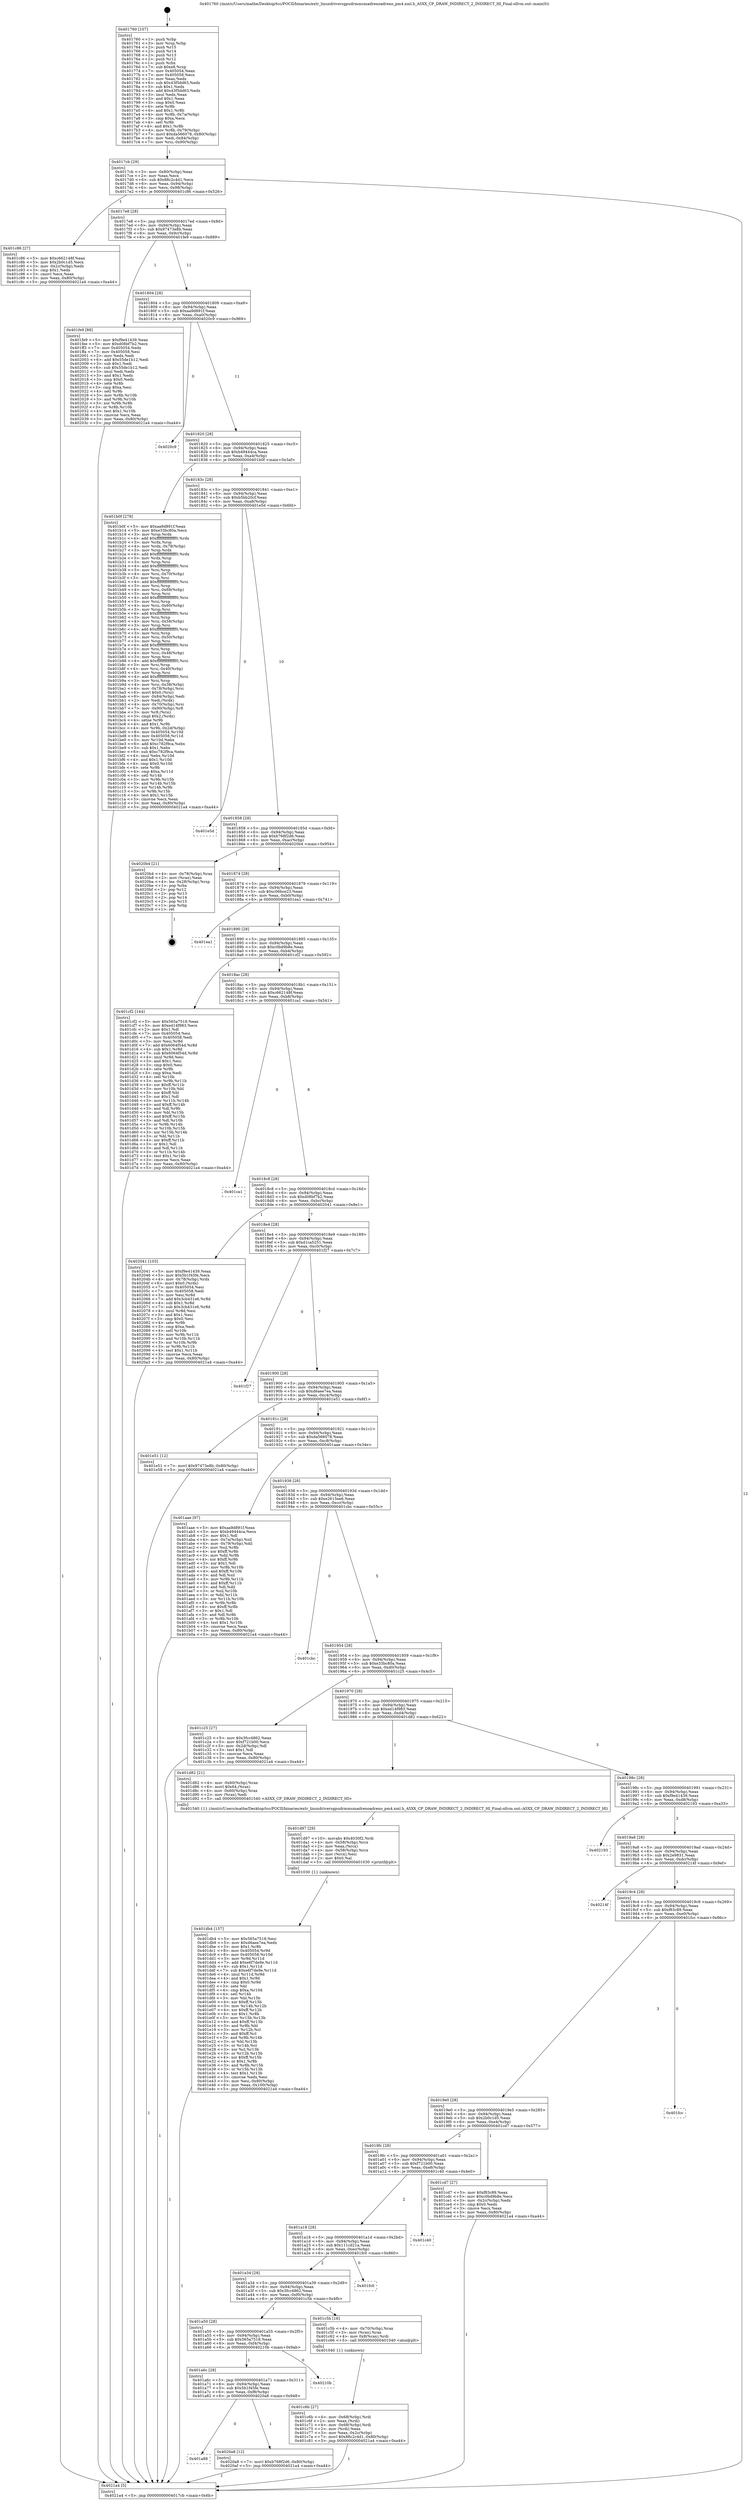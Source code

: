 digraph "0x401760" {
  label = "0x401760 (/mnt/c/Users/mathe/Desktop/tcc/POCII/binaries/extr_linuxdriversgpudrmmsmadrenoadreno_pm4.xml.h_A5XX_CP_DRAW_INDIRECT_2_INDIRECT_HI_Final-ollvm.out::main(0))"
  labelloc = "t"
  node[shape=record]

  Entry [label="",width=0.3,height=0.3,shape=circle,fillcolor=black,style=filled]
  "0x4017cb" [label="{
     0x4017cb [29]\l
     | [instrs]\l
     &nbsp;&nbsp;0x4017cb \<+3\>: mov -0x80(%rbp),%eax\l
     &nbsp;&nbsp;0x4017ce \<+2\>: mov %eax,%ecx\l
     &nbsp;&nbsp;0x4017d0 \<+6\>: sub $0x88c2c4d1,%ecx\l
     &nbsp;&nbsp;0x4017d6 \<+6\>: mov %eax,-0x94(%rbp)\l
     &nbsp;&nbsp;0x4017dc \<+6\>: mov %ecx,-0x98(%rbp)\l
     &nbsp;&nbsp;0x4017e2 \<+6\>: je 0000000000401c86 \<main+0x526\>\l
  }"]
  "0x401c86" [label="{
     0x401c86 [27]\l
     | [instrs]\l
     &nbsp;&nbsp;0x401c86 \<+5\>: mov $0xc662148f,%eax\l
     &nbsp;&nbsp;0x401c8b \<+5\>: mov $0x2b0c1d5,%ecx\l
     &nbsp;&nbsp;0x401c90 \<+3\>: mov -0x2c(%rbp),%edx\l
     &nbsp;&nbsp;0x401c93 \<+3\>: cmp $0x1,%edx\l
     &nbsp;&nbsp;0x401c96 \<+3\>: cmovl %ecx,%eax\l
     &nbsp;&nbsp;0x401c99 \<+3\>: mov %eax,-0x80(%rbp)\l
     &nbsp;&nbsp;0x401c9c \<+5\>: jmp 00000000004021a4 \<main+0xa44\>\l
  }"]
  "0x4017e8" [label="{
     0x4017e8 [28]\l
     | [instrs]\l
     &nbsp;&nbsp;0x4017e8 \<+5\>: jmp 00000000004017ed \<main+0x8d\>\l
     &nbsp;&nbsp;0x4017ed \<+6\>: mov -0x94(%rbp),%eax\l
     &nbsp;&nbsp;0x4017f3 \<+5\>: sub $0x97473e8b,%eax\l
     &nbsp;&nbsp;0x4017f8 \<+6\>: mov %eax,-0x9c(%rbp)\l
     &nbsp;&nbsp;0x4017fe \<+6\>: je 0000000000401fe9 \<main+0x889\>\l
  }"]
  Exit [label="",width=0.3,height=0.3,shape=circle,fillcolor=black,style=filled,peripheries=2]
  "0x401fe9" [label="{
     0x401fe9 [88]\l
     | [instrs]\l
     &nbsp;&nbsp;0x401fe9 \<+5\>: mov $0xf9e41439,%eax\l
     &nbsp;&nbsp;0x401fee \<+5\>: mov $0xd08bf7b2,%ecx\l
     &nbsp;&nbsp;0x401ff3 \<+7\>: mov 0x405054,%edx\l
     &nbsp;&nbsp;0x401ffa \<+7\>: mov 0x405058,%esi\l
     &nbsp;&nbsp;0x402001 \<+2\>: mov %edx,%edi\l
     &nbsp;&nbsp;0x402003 \<+6\>: add $0x55de1b12,%edi\l
     &nbsp;&nbsp;0x402009 \<+3\>: sub $0x1,%edi\l
     &nbsp;&nbsp;0x40200c \<+6\>: sub $0x55de1b12,%edi\l
     &nbsp;&nbsp;0x402012 \<+3\>: imul %edi,%edx\l
     &nbsp;&nbsp;0x402015 \<+3\>: and $0x1,%edx\l
     &nbsp;&nbsp;0x402018 \<+3\>: cmp $0x0,%edx\l
     &nbsp;&nbsp;0x40201b \<+4\>: sete %r8b\l
     &nbsp;&nbsp;0x40201f \<+3\>: cmp $0xa,%esi\l
     &nbsp;&nbsp;0x402022 \<+4\>: setl %r9b\l
     &nbsp;&nbsp;0x402026 \<+3\>: mov %r8b,%r10b\l
     &nbsp;&nbsp;0x402029 \<+3\>: and %r9b,%r10b\l
     &nbsp;&nbsp;0x40202c \<+3\>: xor %r9b,%r8b\l
     &nbsp;&nbsp;0x40202f \<+3\>: or %r8b,%r10b\l
     &nbsp;&nbsp;0x402032 \<+4\>: test $0x1,%r10b\l
     &nbsp;&nbsp;0x402036 \<+3\>: cmovne %ecx,%eax\l
     &nbsp;&nbsp;0x402039 \<+3\>: mov %eax,-0x80(%rbp)\l
     &nbsp;&nbsp;0x40203c \<+5\>: jmp 00000000004021a4 \<main+0xa44\>\l
  }"]
  "0x401804" [label="{
     0x401804 [28]\l
     | [instrs]\l
     &nbsp;&nbsp;0x401804 \<+5\>: jmp 0000000000401809 \<main+0xa9\>\l
     &nbsp;&nbsp;0x401809 \<+6\>: mov -0x94(%rbp),%eax\l
     &nbsp;&nbsp;0x40180f \<+5\>: sub $0xaa9d891f,%eax\l
     &nbsp;&nbsp;0x401814 \<+6\>: mov %eax,-0xa0(%rbp)\l
     &nbsp;&nbsp;0x40181a \<+6\>: je 00000000004020c9 \<main+0x969\>\l
  }"]
  "0x401a88" [label="{
     0x401a88\l
  }", style=dashed]
  "0x4020c9" [label="{
     0x4020c9\l
  }", style=dashed]
  "0x401820" [label="{
     0x401820 [28]\l
     | [instrs]\l
     &nbsp;&nbsp;0x401820 \<+5\>: jmp 0000000000401825 \<main+0xc5\>\l
     &nbsp;&nbsp;0x401825 \<+6\>: mov -0x94(%rbp),%eax\l
     &nbsp;&nbsp;0x40182b \<+5\>: sub $0xb49444ca,%eax\l
     &nbsp;&nbsp;0x401830 \<+6\>: mov %eax,-0xa4(%rbp)\l
     &nbsp;&nbsp;0x401836 \<+6\>: je 0000000000401b0f \<main+0x3af\>\l
  }"]
  "0x4020a8" [label="{
     0x4020a8 [12]\l
     | [instrs]\l
     &nbsp;&nbsp;0x4020a8 \<+7\>: movl $0xb768f2d6,-0x80(%rbp)\l
     &nbsp;&nbsp;0x4020af \<+5\>: jmp 00000000004021a4 \<main+0xa44\>\l
  }"]
  "0x401b0f" [label="{
     0x401b0f [278]\l
     | [instrs]\l
     &nbsp;&nbsp;0x401b0f \<+5\>: mov $0xaa9d891f,%eax\l
     &nbsp;&nbsp;0x401b14 \<+5\>: mov $0xe33bc80a,%ecx\l
     &nbsp;&nbsp;0x401b19 \<+3\>: mov %rsp,%rdx\l
     &nbsp;&nbsp;0x401b1c \<+4\>: add $0xfffffffffffffff0,%rdx\l
     &nbsp;&nbsp;0x401b20 \<+3\>: mov %rdx,%rsp\l
     &nbsp;&nbsp;0x401b23 \<+4\>: mov %rdx,-0x78(%rbp)\l
     &nbsp;&nbsp;0x401b27 \<+3\>: mov %rsp,%rdx\l
     &nbsp;&nbsp;0x401b2a \<+4\>: add $0xfffffffffffffff0,%rdx\l
     &nbsp;&nbsp;0x401b2e \<+3\>: mov %rdx,%rsp\l
     &nbsp;&nbsp;0x401b31 \<+3\>: mov %rsp,%rsi\l
     &nbsp;&nbsp;0x401b34 \<+4\>: add $0xfffffffffffffff0,%rsi\l
     &nbsp;&nbsp;0x401b38 \<+3\>: mov %rsi,%rsp\l
     &nbsp;&nbsp;0x401b3b \<+4\>: mov %rsi,-0x70(%rbp)\l
     &nbsp;&nbsp;0x401b3f \<+3\>: mov %rsp,%rsi\l
     &nbsp;&nbsp;0x401b42 \<+4\>: add $0xfffffffffffffff0,%rsi\l
     &nbsp;&nbsp;0x401b46 \<+3\>: mov %rsi,%rsp\l
     &nbsp;&nbsp;0x401b49 \<+4\>: mov %rsi,-0x68(%rbp)\l
     &nbsp;&nbsp;0x401b4d \<+3\>: mov %rsp,%rsi\l
     &nbsp;&nbsp;0x401b50 \<+4\>: add $0xfffffffffffffff0,%rsi\l
     &nbsp;&nbsp;0x401b54 \<+3\>: mov %rsi,%rsp\l
     &nbsp;&nbsp;0x401b57 \<+4\>: mov %rsi,-0x60(%rbp)\l
     &nbsp;&nbsp;0x401b5b \<+3\>: mov %rsp,%rsi\l
     &nbsp;&nbsp;0x401b5e \<+4\>: add $0xfffffffffffffff0,%rsi\l
     &nbsp;&nbsp;0x401b62 \<+3\>: mov %rsi,%rsp\l
     &nbsp;&nbsp;0x401b65 \<+4\>: mov %rsi,-0x58(%rbp)\l
     &nbsp;&nbsp;0x401b69 \<+3\>: mov %rsp,%rsi\l
     &nbsp;&nbsp;0x401b6c \<+4\>: add $0xfffffffffffffff0,%rsi\l
     &nbsp;&nbsp;0x401b70 \<+3\>: mov %rsi,%rsp\l
     &nbsp;&nbsp;0x401b73 \<+4\>: mov %rsi,-0x50(%rbp)\l
     &nbsp;&nbsp;0x401b77 \<+3\>: mov %rsp,%rsi\l
     &nbsp;&nbsp;0x401b7a \<+4\>: add $0xfffffffffffffff0,%rsi\l
     &nbsp;&nbsp;0x401b7e \<+3\>: mov %rsi,%rsp\l
     &nbsp;&nbsp;0x401b81 \<+4\>: mov %rsi,-0x48(%rbp)\l
     &nbsp;&nbsp;0x401b85 \<+3\>: mov %rsp,%rsi\l
     &nbsp;&nbsp;0x401b88 \<+4\>: add $0xfffffffffffffff0,%rsi\l
     &nbsp;&nbsp;0x401b8c \<+3\>: mov %rsi,%rsp\l
     &nbsp;&nbsp;0x401b8f \<+4\>: mov %rsi,-0x40(%rbp)\l
     &nbsp;&nbsp;0x401b93 \<+3\>: mov %rsp,%rsi\l
     &nbsp;&nbsp;0x401b96 \<+4\>: add $0xfffffffffffffff0,%rsi\l
     &nbsp;&nbsp;0x401b9a \<+3\>: mov %rsi,%rsp\l
     &nbsp;&nbsp;0x401b9d \<+4\>: mov %rsi,-0x38(%rbp)\l
     &nbsp;&nbsp;0x401ba1 \<+4\>: mov -0x78(%rbp),%rsi\l
     &nbsp;&nbsp;0x401ba5 \<+6\>: movl $0x0,(%rsi)\l
     &nbsp;&nbsp;0x401bab \<+6\>: mov -0x84(%rbp),%edi\l
     &nbsp;&nbsp;0x401bb1 \<+2\>: mov %edi,(%rdx)\l
     &nbsp;&nbsp;0x401bb3 \<+4\>: mov -0x70(%rbp),%rsi\l
     &nbsp;&nbsp;0x401bb7 \<+7\>: mov -0x90(%rbp),%r8\l
     &nbsp;&nbsp;0x401bbe \<+3\>: mov %r8,(%rsi)\l
     &nbsp;&nbsp;0x401bc1 \<+3\>: cmpl $0x2,(%rdx)\l
     &nbsp;&nbsp;0x401bc4 \<+4\>: setne %r9b\l
     &nbsp;&nbsp;0x401bc8 \<+4\>: and $0x1,%r9b\l
     &nbsp;&nbsp;0x401bcc \<+4\>: mov %r9b,-0x2d(%rbp)\l
     &nbsp;&nbsp;0x401bd0 \<+8\>: mov 0x405054,%r10d\l
     &nbsp;&nbsp;0x401bd8 \<+8\>: mov 0x405058,%r11d\l
     &nbsp;&nbsp;0x401be0 \<+3\>: mov %r10d,%ebx\l
     &nbsp;&nbsp;0x401be3 \<+6\>: add $0xc782f9ca,%ebx\l
     &nbsp;&nbsp;0x401be9 \<+3\>: sub $0x1,%ebx\l
     &nbsp;&nbsp;0x401bec \<+6\>: sub $0xc782f9ca,%ebx\l
     &nbsp;&nbsp;0x401bf2 \<+4\>: imul %ebx,%r10d\l
     &nbsp;&nbsp;0x401bf6 \<+4\>: and $0x1,%r10d\l
     &nbsp;&nbsp;0x401bfa \<+4\>: cmp $0x0,%r10d\l
     &nbsp;&nbsp;0x401bfe \<+4\>: sete %r9b\l
     &nbsp;&nbsp;0x401c02 \<+4\>: cmp $0xa,%r11d\l
     &nbsp;&nbsp;0x401c06 \<+4\>: setl %r14b\l
     &nbsp;&nbsp;0x401c0a \<+3\>: mov %r9b,%r15b\l
     &nbsp;&nbsp;0x401c0d \<+3\>: and %r14b,%r15b\l
     &nbsp;&nbsp;0x401c10 \<+3\>: xor %r14b,%r9b\l
     &nbsp;&nbsp;0x401c13 \<+3\>: or %r9b,%r15b\l
     &nbsp;&nbsp;0x401c16 \<+4\>: test $0x1,%r15b\l
     &nbsp;&nbsp;0x401c1a \<+3\>: cmovne %ecx,%eax\l
     &nbsp;&nbsp;0x401c1d \<+3\>: mov %eax,-0x80(%rbp)\l
     &nbsp;&nbsp;0x401c20 \<+5\>: jmp 00000000004021a4 \<main+0xa44\>\l
  }"]
  "0x40183c" [label="{
     0x40183c [28]\l
     | [instrs]\l
     &nbsp;&nbsp;0x40183c \<+5\>: jmp 0000000000401841 \<main+0xe1\>\l
     &nbsp;&nbsp;0x401841 \<+6\>: mov -0x94(%rbp),%eax\l
     &nbsp;&nbsp;0x401847 \<+5\>: sub $0xb5bb20cf,%eax\l
     &nbsp;&nbsp;0x40184c \<+6\>: mov %eax,-0xa8(%rbp)\l
     &nbsp;&nbsp;0x401852 \<+6\>: je 0000000000401e5d \<main+0x6fd\>\l
  }"]
  "0x401a6c" [label="{
     0x401a6c [28]\l
     | [instrs]\l
     &nbsp;&nbsp;0x401a6c \<+5\>: jmp 0000000000401a71 \<main+0x311\>\l
     &nbsp;&nbsp;0x401a71 \<+6\>: mov -0x94(%rbp),%eax\l
     &nbsp;&nbsp;0x401a77 \<+5\>: sub $0x5b1f45fe,%eax\l
     &nbsp;&nbsp;0x401a7c \<+6\>: mov %eax,-0xf8(%rbp)\l
     &nbsp;&nbsp;0x401a82 \<+6\>: je 00000000004020a8 \<main+0x948\>\l
  }"]
  "0x401e5d" [label="{
     0x401e5d\l
  }", style=dashed]
  "0x401858" [label="{
     0x401858 [28]\l
     | [instrs]\l
     &nbsp;&nbsp;0x401858 \<+5\>: jmp 000000000040185d \<main+0xfd\>\l
     &nbsp;&nbsp;0x40185d \<+6\>: mov -0x94(%rbp),%eax\l
     &nbsp;&nbsp;0x401863 \<+5\>: sub $0xb768f2d6,%eax\l
     &nbsp;&nbsp;0x401868 \<+6\>: mov %eax,-0xac(%rbp)\l
     &nbsp;&nbsp;0x40186e \<+6\>: je 00000000004020b4 \<main+0x954\>\l
  }"]
  "0x40210b" [label="{
     0x40210b\l
  }", style=dashed]
  "0x4020b4" [label="{
     0x4020b4 [21]\l
     | [instrs]\l
     &nbsp;&nbsp;0x4020b4 \<+4\>: mov -0x78(%rbp),%rax\l
     &nbsp;&nbsp;0x4020b8 \<+2\>: mov (%rax),%eax\l
     &nbsp;&nbsp;0x4020ba \<+4\>: lea -0x28(%rbp),%rsp\l
     &nbsp;&nbsp;0x4020be \<+1\>: pop %rbx\l
     &nbsp;&nbsp;0x4020bf \<+2\>: pop %r12\l
     &nbsp;&nbsp;0x4020c1 \<+2\>: pop %r13\l
     &nbsp;&nbsp;0x4020c3 \<+2\>: pop %r14\l
     &nbsp;&nbsp;0x4020c5 \<+2\>: pop %r15\l
     &nbsp;&nbsp;0x4020c7 \<+1\>: pop %rbp\l
     &nbsp;&nbsp;0x4020c8 \<+1\>: ret\l
  }"]
  "0x401874" [label="{
     0x401874 [28]\l
     | [instrs]\l
     &nbsp;&nbsp;0x401874 \<+5\>: jmp 0000000000401879 \<main+0x119\>\l
     &nbsp;&nbsp;0x401879 \<+6\>: mov -0x94(%rbp),%eax\l
     &nbsp;&nbsp;0x40187f \<+5\>: sub $0xc06bce23,%eax\l
     &nbsp;&nbsp;0x401884 \<+6\>: mov %eax,-0xb0(%rbp)\l
     &nbsp;&nbsp;0x40188a \<+6\>: je 0000000000401ea1 \<main+0x741\>\l
  }"]
  "0x401db4" [label="{
     0x401db4 [157]\l
     | [instrs]\l
     &nbsp;&nbsp;0x401db4 \<+5\>: mov $0x565a7518,%esi\l
     &nbsp;&nbsp;0x401db9 \<+5\>: mov $0xd6aee7ea,%edx\l
     &nbsp;&nbsp;0x401dbe \<+3\>: mov $0x1,%r8b\l
     &nbsp;&nbsp;0x401dc1 \<+8\>: mov 0x405054,%r9d\l
     &nbsp;&nbsp;0x401dc9 \<+8\>: mov 0x405058,%r10d\l
     &nbsp;&nbsp;0x401dd1 \<+3\>: mov %r9d,%r11d\l
     &nbsp;&nbsp;0x401dd4 \<+7\>: add $0xe6f7de9e,%r11d\l
     &nbsp;&nbsp;0x401ddb \<+4\>: sub $0x1,%r11d\l
     &nbsp;&nbsp;0x401ddf \<+7\>: sub $0xe6f7de9e,%r11d\l
     &nbsp;&nbsp;0x401de6 \<+4\>: imul %r11d,%r9d\l
     &nbsp;&nbsp;0x401dea \<+4\>: and $0x1,%r9d\l
     &nbsp;&nbsp;0x401dee \<+4\>: cmp $0x0,%r9d\l
     &nbsp;&nbsp;0x401df2 \<+3\>: sete %bl\l
     &nbsp;&nbsp;0x401df5 \<+4\>: cmp $0xa,%r10d\l
     &nbsp;&nbsp;0x401df9 \<+4\>: setl %r14b\l
     &nbsp;&nbsp;0x401dfd \<+3\>: mov %bl,%r15b\l
     &nbsp;&nbsp;0x401e00 \<+4\>: xor $0xff,%r15b\l
     &nbsp;&nbsp;0x401e04 \<+3\>: mov %r14b,%r12b\l
     &nbsp;&nbsp;0x401e07 \<+4\>: xor $0xff,%r12b\l
     &nbsp;&nbsp;0x401e0b \<+4\>: xor $0x1,%r8b\l
     &nbsp;&nbsp;0x401e0f \<+3\>: mov %r15b,%r13b\l
     &nbsp;&nbsp;0x401e12 \<+4\>: and $0xff,%r13b\l
     &nbsp;&nbsp;0x401e16 \<+3\>: and %r8b,%bl\l
     &nbsp;&nbsp;0x401e19 \<+3\>: mov %r12b,%cl\l
     &nbsp;&nbsp;0x401e1c \<+3\>: and $0xff,%cl\l
     &nbsp;&nbsp;0x401e1f \<+3\>: and %r8b,%r14b\l
     &nbsp;&nbsp;0x401e22 \<+3\>: or %bl,%r13b\l
     &nbsp;&nbsp;0x401e25 \<+3\>: or %r14b,%cl\l
     &nbsp;&nbsp;0x401e28 \<+3\>: xor %cl,%r13b\l
     &nbsp;&nbsp;0x401e2b \<+3\>: or %r12b,%r15b\l
     &nbsp;&nbsp;0x401e2e \<+4\>: xor $0xff,%r15b\l
     &nbsp;&nbsp;0x401e32 \<+4\>: or $0x1,%r8b\l
     &nbsp;&nbsp;0x401e36 \<+3\>: and %r8b,%r15b\l
     &nbsp;&nbsp;0x401e39 \<+3\>: or %r15b,%r13b\l
     &nbsp;&nbsp;0x401e3c \<+4\>: test $0x1,%r13b\l
     &nbsp;&nbsp;0x401e40 \<+3\>: cmovne %edx,%esi\l
     &nbsp;&nbsp;0x401e43 \<+3\>: mov %esi,-0x80(%rbp)\l
     &nbsp;&nbsp;0x401e46 \<+6\>: mov %eax,-0x100(%rbp)\l
     &nbsp;&nbsp;0x401e4c \<+5\>: jmp 00000000004021a4 \<main+0xa44\>\l
  }"]
  "0x401ea1" [label="{
     0x401ea1\l
  }", style=dashed]
  "0x401890" [label="{
     0x401890 [28]\l
     | [instrs]\l
     &nbsp;&nbsp;0x401890 \<+5\>: jmp 0000000000401895 \<main+0x135\>\l
     &nbsp;&nbsp;0x401895 \<+6\>: mov -0x94(%rbp),%eax\l
     &nbsp;&nbsp;0x40189b \<+5\>: sub $0xc0bd9b8e,%eax\l
     &nbsp;&nbsp;0x4018a0 \<+6\>: mov %eax,-0xb4(%rbp)\l
     &nbsp;&nbsp;0x4018a6 \<+6\>: je 0000000000401cf2 \<main+0x592\>\l
  }"]
  "0x401d97" [label="{
     0x401d97 [29]\l
     | [instrs]\l
     &nbsp;&nbsp;0x401d97 \<+10\>: movabs $0x4030f2,%rdi\l
     &nbsp;&nbsp;0x401da1 \<+4\>: mov -0x58(%rbp),%rcx\l
     &nbsp;&nbsp;0x401da5 \<+2\>: mov %eax,(%rcx)\l
     &nbsp;&nbsp;0x401da7 \<+4\>: mov -0x58(%rbp),%rcx\l
     &nbsp;&nbsp;0x401dab \<+2\>: mov (%rcx),%esi\l
     &nbsp;&nbsp;0x401dad \<+2\>: mov $0x0,%al\l
     &nbsp;&nbsp;0x401daf \<+5\>: call 0000000000401030 \<printf@plt\>\l
     | [calls]\l
     &nbsp;&nbsp;0x401030 \{1\} (unknown)\l
  }"]
  "0x401cf2" [label="{
     0x401cf2 [144]\l
     | [instrs]\l
     &nbsp;&nbsp;0x401cf2 \<+5\>: mov $0x565a7518,%eax\l
     &nbsp;&nbsp;0x401cf7 \<+5\>: mov $0xed14f983,%ecx\l
     &nbsp;&nbsp;0x401cfc \<+2\>: mov $0x1,%dl\l
     &nbsp;&nbsp;0x401cfe \<+7\>: mov 0x405054,%esi\l
     &nbsp;&nbsp;0x401d05 \<+7\>: mov 0x405058,%edi\l
     &nbsp;&nbsp;0x401d0c \<+3\>: mov %esi,%r8d\l
     &nbsp;&nbsp;0x401d0f \<+7\>: add $0x6064f54d,%r8d\l
     &nbsp;&nbsp;0x401d16 \<+4\>: sub $0x1,%r8d\l
     &nbsp;&nbsp;0x401d1a \<+7\>: sub $0x6064f54d,%r8d\l
     &nbsp;&nbsp;0x401d21 \<+4\>: imul %r8d,%esi\l
     &nbsp;&nbsp;0x401d25 \<+3\>: and $0x1,%esi\l
     &nbsp;&nbsp;0x401d28 \<+3\>: cmp $0x0,%esi\l
     &nbsp;&nbsp;0x401d2b \<+4\>: sete %r9b\l
     &nbsp;&nbsp;0x401d2f \<+3\>: cmp $0xa,%edi\l
     &nbsp;&nbsp;0x401d32 \<+4\>: setl %r10b\l
     &nbsp;&nbsp;0x401d36 \<+3\>: mov %r9b,%r11b\l
     &nbsp;&nbsp;0x401d39 \<+4\>: xor $0xff,%r11b\l
     &nbsp;&nbsp;0x401d3d \<+3\>: mov %r10b,%bl\l
     &nbsp;&nbsp;0x401d40 \<+3\>: xor $0xff,%bl\l
     &nbsp;&nbsp;0x401d43 \<+3\>: xor $0x1,%dl\l
     &nbsp;&nbsp;0x401d46 \<+3\>: mov %r11b,%r14b\l
     &nbsp;&nbsp;0x401d49 \<+4\>: and $0xff,%r14b\l
     &nbsp;&nbsp;0x401d4d \<+3\>: and %dl,%r9b\l
     &nbsp;&nbsp;0x401d50 \<+3\>: mov %bl,%r15b\l
     &nbsp;&nbsp;0x401d53 \<+4\>: and $0xff,%r15b\l
     &nbsp;&nbsp;0x401d57 \<+3\>: and %dl,%r10b\l
     &nbsp;&nbsp;0x401d5a \<+3\>: or %r9b,%r14b\l
     &nbsp;&nbsp;0x401d5d \<+3\>: or %r10b,%r15b\l
     &nbsp;&nbsp;0x401d60 \<+3\>: xor %r15b,%r14b\l
     &nbsp;&nbsp;0x401d63 \<+3\>: or %bl,%r11b\l
     &nbsp;&nbsp;0x401d66 \<+4\>: xor $0xff,%r11b\l
     &nbsp;&nbsp;0x401d6a \<+3\>: or $0x1,%dl\l
     &nbsp;&nbsp;0x401d6d \<+3\>: and %dl,%r11b\l
     &nbsp;&nbsp;0x401d70 \<+3\>: or %r11b,%r14b\l
     &nbsp;&nbsp;0x401d73 \<+4\>: test $0x1,%r14b\l
     &nbsp;&nbsp;0x401d77 \<+3\>: cmovne %ecx,%eax\l
     &nbsp;&nbsp;0x401d7a \<+3\>: mov %eax,-0x80(%rbp)\l
     &nbsp;&nbsp;0x401d7d \<+5\>: jmp 00000000004021a4 \<main+0xa44\>\l
  }"]
  "0x4018ac" [label="{
     0x4018ac [28]\l
     | [instrs]\l
     &nbsp;&nbsp;0x4018ac \<+5\>: jmp 00000000004018b1 \<main+0x151\>\l
     &nbsp;&nbsp;0x4018b1 \<+6\>: mov -0x94(%rbp),%eax\l
     &nbsp;&nbsp;0x4018b7 \<+5\>: sub $0xc662148f,%eax\l
     &nbsp;&nbsp;0x4018bc \<+6\>: mov %eax,-0xb8(%rbp)\l
     &nbsp;&nbsp;0x4018c2 \<+6\>: je 0000000000401ca1 \<main+0x541\>\l
  }"]
  "0x401c6b" [label="{
     0x401c6b [27]\l
     | [instrs]\l
     &nbsp;&nbsp;0x401c6b \<+4\>: mov -0x68(%rbp),%rdi\l
     &nbsp;&nbsp;0x401c6f \<+2\>: mov %eax,(%rdi)\l
     &nbsp;&nbsp;0x401c71 \<+4\>: mov -0x68(%rbp),%rdi\l
     &nbsp;&nbsp;0x401c75 \<+2\>: mov (%rdi),%eax\l
     &nbsp;&nbsp;0x401c77 \<+3\>: mov %eax,-0x2c(%rbp)\l
     &nbsp;&nbsp;0x401c7a \<+7\>: movl $0x88c2c4d1,-0x80(%rbp)\l
     &nbsp;&nbsp;0x401c81 \<+5\>: jmp 00000000004021a4 \<main+0xa44\>\l
  }"]
  "0x401ca1" [label="{
     0x401ca1\l
  }", style=dashed]
  "0x4018c8" [label="{
     0x4018c8 [28]\l
     | [instrs]\l
     &nbsp;&nbsp;0x4018c8 \<+5\>: jmp 00000000004018cd \<main+0x16d\>\l
     &nbsp;&nbsp;0x4018cd \<+6\>: mov -0x94(%rbp),%eax\l
     &nbsp;&nbsp;0x4018d3 \<+5\>: sub $0xd08bf7b2,%eax\l
     &nbsp;&nbsp;0x4018d8 \<+6\>: mov %eax,-0xbc(%rbp)\l
     &nbsp;&nbsp;0x4018de \<+6\>: je 0000000000402041 \<main+0x8e1\>\l
  }"]
  "0x401a50" [label="{
     0x401a50 [28]\l
     | [instrs]\l
     &nbsp;&nbsp;0x401a50 \<+5\>: jmp 0000000000401a55 \<main+0x2f5\>\l
     &nbsp;&nbsp;0x401a55 \<+6\>: mov -0x94(%rbp),%eax\l
     &nbsp;&nbsp;0x401a5b \<+5\>: sub $0x565a7518,%eax\l
     &nbsp;&nbsp;0x401a60 \<+6\>: mov %eax,-0xf4(%rbp)\l
     &nbsp;&nbsp;0x401a66 \<+6\>: je 000000000040210b \<main+0x9ab\>\l
  }"]
  "0x402041" [label="{
     0x402041 [103]\l
     | [instrs]\l
     &nbsp;&nbsp;0x402041 \<+5\>: mov $0xf9e41439,%eax\l
     &nbsp;&nbsp;0x402046 \<+5\>: mov $0x5b1f45fe,%ecx\l
     &nbsp;&nbsp;0x40204b \<+4\>: mov -0x78(%rbp),%rdx\l
     &nbsp;&nbsp;0x40204f \<+6\>: movl $0x0,(%rdx)\l
     &nbsp;&nbsp;0x402055 \<+7\>: mov 0x405054,%esi\l
     &nbsp;&nbsp;0x40205c \<+7\>: mov 0x405058,%edi\l
     &nbsp;&nbsp;0x402063 \<+3\>: mov %esi,%r8d\l
     &nbsp;&nbsp;0x402066 \<+7\>: add $0x3cb431e6,%r8d\l
     &nbsp;&nbsp;0x40206d \<+4\>: sub $0x1,%r8d\l
     &nbsp;&nbsp;0x402071 \<+7\>: sub $0x3cb431e6,%r8d\l
     &nbsp;&nbsp;0x402078 \<+4\>: imul %r8d,%esi\l
     &nbsp;&nbsp;0x40207c \<+3\>: and $0x1,%esi\l
     &nbsp;&nbsp;0x40207f \<+3\>: cmp $0x0,%esi\l
     &nbsp;&nbsp;0x402082 \<+4\>: sete %r9b\l
     &nbsp;&nbsp;0x402086 \<+3\>: cmp $0xa,%edi\l
     &nbsp;&nbsp;0x402089 \<+4\>: setl %r10b\l
     &nbsp;&nbsp;0x40208d \<+3\>: mov %r9b,%r11b\l
     &nbsp;&nbsp;0x402090 \<+3\>: and %r10b,%r11b\l
     &nbsp;&nbsp;0x402093 \<+3\>: xor %r10b,%r9b\l
     &nbsp;&nbsp;0x402096 \<+3\>: or %r9b,%r11b\l
     &nbsp;&nbsp;0x402099 \<+4\>: test $0x1,%r11b\l
     &nbsp;&nbsp;0x40209d \<+3\>: cmovne %ecx,%eax\l
     &nbsp;&nbsp;0x4020a0 \<+3\>: mov %eax,-0x80(%rbp)\l
     &nbsp;&nbsp;0x4020a3 \<+5\>: jmp 00000000004021a4 \<main+0xa44\>\l
  }"]
  "0x4018e4" [label="{
     0x4018e4 [28]\l
     | [instrs]\l
     &nbsp;&nbsp;0x4018e4 \<+5\>: jmp 00000000004018e9 \<main+0x189\>\l
     &nbsp;&nbsp;0x4018e9 \<+6\>: mov -0x94(%rbp),%eax\l
     &nbsp;&nbsp;0x4018ef \<+5\>: sub $0xd1ca5251,%eax\l
     &nbsp;&nbsp;0x4018f4 \<+6\>: mov %eax,-0xc0(%rbp)\l
     &nbsp;&nbsp;0x4018fa \<+6\>: je 0000000000401f27 \<main+0x7c7\>\l
  }"]
  "0x401c5b" [label="{
     0x401c5b [16]\l
     | [instrs]\l
     &nbsp;&nbsp;0x401c5b \<+4\>: mov -0x70(%rbp),%rax\l
     &nbsp;&nbsp;0x401c5f \<+3\>: mov (%rax),%rax\l
     &nbsp;&nbsp;0x401c62 \<+4\>: mov 0x8(%rax),%rdi\l
     &nbsp;&nbsp;0x401c66 \<+5\>: call 0000000000401040 \<atoi@plt\>\l
     | [calls]\l
     &nbsp;&nbsp;0x401040 \{1\} (unknown)\l
  }"]
  "0x401f27" [label="{
     0x401f27\l
  }", style=dashed]
  "0x401900" [label="{
     0x401900 [28]\l
     | [instrs]\l
     &nbsp;&nbsp;0x401900 \<+5\>: jmp 0000000000401905 \<main+0x1a5\>\l
     &nbsp;&nbsp;0x401905 \<+6\>: mov -0x94(%rbp),%eax\l
     &nbsp;&nbsp;0x40190b \<+5\>: sub $0xd6aee7ea,%eax\l
     &nbsp;&nbsp;0x401910 \<+6\>: mov %eax,-0xc4(%rbp)\l
     &nbsp;&nbsp;0x401916 \<+6\>: je 0000000000401e51 \<main+0x6f1\>\l
  }"]
  "0x401a34" [label="{
     0x401a34 [28]\l
     | [instrs]\l
     &nbsp;&nbsp;0x401a34 \<+5\>: jmp 0000000000401a39 \<main+0x2d9\>\l
     &nbsp;&nbsp;0x401a39 \<+6\>: mov -0x94(%rbp),%eax\l
     &nbsp;&nbsp;0x401a3f \<+5\>: sub $0x3fcc4862,%eax\l
     &nbsp;&nbsp;0x401a44 \<+6\>: mov %eax,-0xf0(%rbp)\l
     &nbsp;&nbsp;0x401a4a \<+6\>: je 0000000000401c5b \<main+0x4fb\>\l
  }"]
  "0x401e51" [label="{
     0x401e51 [12]\l
     | [instrs]\l
     &nbsp;&nbsp;0x401e51 \<+7\>: movl $0x97473e8b,-0x80(%rbp)\l
     &nbsp;&nbsp;0x401e58 \<+5\>: jmp 00000000004021a4 \<main+0xa44\>\l
  }"]
  "0x40191c" [label="{
     0x40191c [28]\l
     | [instrs]\l
     &nbsp;&nbsp;0x40191c \<+5\>: jmp 0000000000401921 \<main+0x1c1\>\l
     &nbsp;&nbsp;0x401921 \<+6\>: mov -0x94(%rbp),%eax\l
     &nbsp;&nbsp;0x401927 \<+5\>: sub $0xda566078,%eax\l
     &nbsp;&nbsp;0x40192c \<+6\>: mov %eax,-0xc8(%rbp)\l
     &nbsp;&nbsp;0x401932 \<+6\>: je 0000000000401aae \<main+0x34e\>\l
  }"]
  "0x401fc0" [label="{
     0x401fc0\l
  }", style=dashed]
  "0x401aae" [label="{
     0x401aae [97]\l
     | [instrs]\l
     &nbsp;&nbsp;0x401aae \<+5\>: mov $0xaa9d891f,%eax\l
     &nbsp;&nbsp;0x401ab3 \<+5\>: mov $0xb49444ca,%ecx\l
     &nbsp;&nbsp;0x401ab8 \<+2\>: mov $0x1,%dl\l
     &nbsp;&nbsp;0x401aba \<+4\>: mov -0x7a(%rbp),%sil\l
     &nbsp;&nbsp;0x401abe \<+4\>: mov -0x79(%rbp),%dil\l
     &nbsp;&nbsp;0x401ac2 \<+3\>: mov %sil,%r8b\l
     &nbsp;&nbsp;0x401ac5 \<+4\>: xor $0xff,%r8b\l
     &nbsp;&nbsp;0x401ac9 \<+3\>: mov %dil,%r9b\l
     &nbsp;&nbsp;0x401acc \<+4\>: xor $0xff,%r9b\l
     &nbsp;&nbsp;0x401ad0 \<+3\>: xor $0x1,%dl\l
     &nbsp;&nbsp;0x401ad3 \<+3\>: mov %r8b,%r10b\l
     &nbsp;&nbsp;0x401ad6 \<+4\>: and $0xff,%r10b\l
     &nbsp;&nbsp;0x401ada \<+3\>: and %dl,%sil\l
     &nbsp;&nbsp;0x401add \<+3\>: mov %r9b,%r11b\l
     &nbsp;&nbsp;0x401ae0 \<+4\>: and $0xff,%r11b\l
     &nbsp;&nbsp;0x401ae4 \<+3\>: and %dl,%dil\l
     &nbsp;&nbsp;0x401ae7 \<+3\>: or %sil,%r10b\l
     &nbsp;&nbsp;0x401aea \<+3\>: or %dil,%r11b\l
     &nbsp;&nbsp;0x401aed \<+3\>: xor %r11b,%r10b\l
     &nbsp;&nbsp;0x401af0 \<+3\>: or %r9b,%r8b\l
     &nbsp;&nbsp;0x401af3 \<+4\>: xor $0xff,%r8b\l
     &nbsp;&nbsp;0x401af7 \<+3\>: or $0x1,%dl\l
     &nbsp;&nbsp;0x401afa \<+3\>: and %dl,%r8b\l
     &nbsp;&nbsp;0x401afd \<+3\>: or %r8b,%r10b\l
     &nbsp;&nbsp;0x401b00 \<+4\>: test $0x1,%r10b\l
     &nbsp;&nbsp;0x401b04 \<+3\>: cmovne %ecx,%eax\l
     &nbsp;&nbsp;0x401b07 \<+3\>: mov %eax,-0x80(%rbp)\l
     &nbsp;&nbsp;0x401b0a \<+5\>: jmp 00000000004021a4 \<main+0xa44\>\l
  }"]
  "0x401938" [label="{
     0x401938 [28]\l
     | [instrs]\l
     &nbsp;&nbsp;0x401938 \<+5\>: jmp 000000000040193d \<main+0x1dd\>\l
     &nbsp;&nbsp;0x40193d \<+6\>: mov -0x94(%rbp),%eax\l
     &nbsp;&nbsp;0x401943 \<+5\>: sub $0xe2615ee6,%eax\l
     &nbsp;&nbsp;0x401948 \<+6\>: mov %eax,-0xcc(%rbp)\l
     &nbsp;&nbsp;0x40194e \<+6\>: je 0000000000401cbc \<main+0x55c\>\l
  }"]
  "0x4021a4" [label="{
     0x4021a4 [5]\l
     | [instrs]\l
     &nbsp;&nbsp;0x4021a4 \<+5\>: jmp 00000000004017cb \<main+0x6b\>\l
  }"]
  "0x401760" [label="{
     0x401760 [107]\l
     | [instrs]\l
     &nbsp;&nbsp;0x401760 \<+1\>: push %rbp\l
     &nbsp;&nbsp;0x401761 \<+3\>: mov %rsp,%rbp\l
     &nbsp;&nbsp;0x401764 \<+2\>: push %r15\l
     &nbsp;&nbsp;0x401766 \<+2\>: push %r14\l
     &nbsp;&nbsp;0x401768 \<+2\>: push %r13\l
     &nbsp;&nbsp;0x40176a \<+2\>: push %r12\l
     &nbsp;&nbsp;0x40176c \<+1\>: push %rbx\l
     &nbsp;&nbsp;0x40176d \<+7\>: sub $0xe8,%rsp\l
     &nbsp;&nbsp;0x401774 \<+7\>: mov 0x405054,%eax\l
     &nbsp;&nbsp;0x40177b \<+7\>: mov 0x405058,%ecx\l
     &nbsp;&nbsp;0x401782 \<+2\>: mov %eax,%edx\l
     &nbsp;&nbsp;0x401784 \<+6\>: sub $0x43f5dd63,%edx\l
     &nbsp;&nbsp;0x40178a \<+3\>: sub $0x1,%edx\l
     &nbsp;&nbsp;0x40178d \<+6\>: add $0x43f5dd63,%edx\l
     &nbsp;&nbsp;0x401793 \<+3\>: imul %edx,%eax\l
     &nbsp;&nbsp;0x401796 \<+3\>: and $0x1,%eax\l
     &nbsp;&nbsp;0x401799 \<+3\>: cmp $0x0,%eax\l
     &nbsp;&nbsp;0x40179c \<+4\>: sete %r8b\l
     &nbsp;&nbsp;0x4017a0 \<+4\>: and $0x1,%r8b\l
     &nbsp;&nbsp;0x4017a4 \<+4\>: mov %r8b,-0x7a(%rbp)\l
     &nbsp;&nbsp;0x4017a8 \<+3\>: cmp $0xa,%ecx\l
     &nbsp;&nbsp;0x4017ab \<+4\>: setl %r8b\l
     &nbsp;&nbsp;0x4017af \<+4\>: and $0x1,%r8b\l
     &nbsp;&nbsp;0x4017b3 \<+4\>: mov %r8b,-0x79(%rbp)\l
     &nbsp;&nbsp;0x4017b7 \<+7\>: movl $0xda566078,-0x80(%rbp)\l
     &nbsp;&nbsp;0x4017be \<+6\>: mov %edi,-0x84(%rbp)\l
     &nbsp;&nbsp;0x4017c4 \<+7\>: mov %rsi,-0x90(%rbp)\l
  }"]
  "0x401a18" [label="{
     0x401a18 [28]\l
     | [instrs]\l
     &nbsp;&nbsp;0x401a18 \<+5\>: jmp 0000000000401a1d \<main+0x2bd\>\l
     &nbsp;&nbsp;0x401a1d \<+6\>: mov -0x94(%rbp),%eax\l
     &nbsp;&nbsp;0x401a23 \<+5\>: sub $0x111cd21a,%eax\l
     &nbsp;&nbsp;0x401a28 \<+6\>: mov %eax,-0xec(%rbp)\l
     &nbsp;&nbsp;0x401a2e \<+6\>: je 0000000000401fc0 \<main+0x860\>\l
  }"]
  "0x401c40" [label="{
     0x401c40\l
  }", style=dashed]
  "0x401cbc" [label="{
     0x401cbc\l
  }", style=dashed]
  "0x401954" [label="{
     0x401954 [28]\l
     | [instrs]\l
     &nbsp;&nbsp;0x401954 \<+5\>: jmp 0000000000401959 \<main+0x1f9\>\l
     &nbsp;&nbsp;0x401959 \<+6\>: mov -0x94(%rbp),%eax\l
     &nbsp;&nbsp;0x40195f \<+5\>: sub $0xe33bc80a,%eax\l
     &nbsp;&nbsp;0x401964 \<+6\>: mov %eax,-0xd0(%rbp)\l
     &nbsp;&nbsp;0x40196a \<+6\>: je 0000000000401c25 \<main+0x4c5\>\l
  }"]
  "0x4019fc" [label="{
     0x4019fc [28]\l
     | [instrs]\l
     &nbsp;&nbsp;0x4019fc \<+5\>: jmp 0000000000401a01 \<main+0x2a1\>\l
     &nbsp;&nbsp;0x401a01 \<+6\>: mov -0x94(%rbp),%eax\l
     &nbsp;&nbsp;0x401a07 \<+5\>: sub $0xf721b00,%eax\l
     &nbsp;&nbsp;0x401a0c \<+6\>: mov %eax,-0xe8(%rbp)\l
     &nbsp;&nbsp;0x401a12 \<+6\>: je 0000000000401c40 \<main+0x4e0\>\l
  }"]
  "0x401c25" [label="{
     0x401c25 [27]\l
     | [instrs]\l
     &nbsp;&nbsp;0x401c25 \<+5\>: mov $0x3fcc4862,%eax\l
     &nbsp;&nbsp;0x401c2a \<+5\>: mov $0xf721b00,%ecx\l
     &nbsp;&nbsp;0x401c2f \<+3\>: mov -0x2d(%rbp),%dl\l
     &nbsp;&nbsp;0x401c32 \<+3\>: test $0x1,%dl\l
     &nbsp;&nbsp;0x401c35 \<+3\>: cmovne %ecx,%eax\l
     &nbsp;&nbsp;0x401c38 \<+3\>: mov %eax,-0x80(%rbp)\l
     &nbsp;&nbsp;0x401c3b \<+5\>: jmp 00000000004021a4 \<main+0xa44\>\l
  }"]
  "0x401970" [label="{
     0x401970 [28]\l
     | [instrs]\l
     &nbsp;&nbsp;0x401970 \<+5\>: jmp 0000000000401975 \<main+0x215\>\l
     &nbsp;&nbsp;0x401975 \<+6\>: mov -0x94(%rbp),%eax\l
     &nbsp;&nbsp;0x40197b \<+5\>: sub $0xed14f983,%eax\l
     &nbsp;&nbsp;0x401980 \<+6\>: mov %eax,-0xd4(%rbp)\l
     &nbsp;&nbsp;0x401986 \<+6\>: je 0000000000401d82 \<main+0x622\>\l
  }"]
  "0x401cd7" [label="{
     0x401cd7 [27]\l
     | [instrs]\l
     &nbsp;&nbsp;0x401cd7 \<+5\>: mov $0xf83c89,%eax\l
     &nbsp;&nbsp;0x401cdc \<+5\>: mov $0xc0bd9b8e,%ecx\l
     &nbsp;&nbsp;0x401ce1 \<+3\>: mov -0x2c(%rbp),%edx\l
     &nbsp;&nbsp;0x401ce4 \<+3\>: cmp $0x0,%edx\l
     &nbsp;&nbsp;0x401ce7 \<+3\>: cmove %ecx,%eax\l
     &nbsp;&nbsp;0x401cea \<+3\>: mov %eax,-0x80(%rbp)\l
     &nbsp;&nbsp;0x401ced \<+5\>: jmp 00000000004021a4 \<main+0xa44\>\l
  }"]
  "0x401d82" [label="{
     0x401d82 [21]\l
     | [instrs]\l
     &nbsp;&nbsp;0x401d82 \<+4\>: mov -0x60(%rbp),%rax\l
     &nbsp;&nbsp;0x401d86 \<+6\>: movl $0x64,(%rax)\l
     &nbsp;&nbsp;0x401d8c \<+4\>: mov -0x60(%rbp),%rax\l
     &nbsp;&nbsp;0x401d90 \<+2\>: mov (%rax),%edi\l
     &nbsp;&nbsp;0x401d92 \<+5\>: call 0000000000401540 \<A5XX_CP_DRAW_INDIRECT_2_INDIRECT_HI\>\l
     | [calls]\l
     &nbsp;&nbsp;0x401540 \{1\} (/mnt/c/Users/mathe/Desktop/tcc/POCII/binaries/extr_linuxdriversgpudrmmsmadrenoadreno_pm4.xml.h_A5XX_CP_DRAW_INDIRECT_2_INDIRECT_HI_Final-ollvm.out::A5XX_CP_DRAW_INDIRECT_2_INDIRECT_HI)\l
  }"]
  "0x40198c" [label="{
     0x40198c [28]\l
     | [instrs]\l
     &nbsp;&nbsp;0x40198c \<+5\>: jmp 0000000000401991 \<main+0x231\>\l
     &nbsp;&nbsp;0x401991 \<+6\>: mov -0x94(%rbp),%eax\l
     &nbsp;&nbsp;0x401997 \<+5\>: sub $0xf9e41439,%eax\l
     &nbsp;&nbsp;0x40199c \<+6\>: mov %eax,-0xd8(%rbp)\l
     &nbsp;&nbsp;0x4019a2 \<+6\>: je 0000000000402193 \<main+0xa33\>\l
  }"]
  "0x4019e0" [label="{
     0x4019e0 [28]\l
     | [instrs]\l
     &nbsp;&nbsp;0x4019e0 \<+5\>: jmp 00000000004019e5 \<main+0x285\>\l
     &nbsp;&nbsp;0x4019e5 \<+6\>: mov -0x94(%rbp),%eax\l
     &nbsp;&nbsp;0x4019eb \<+5\>: sub $0x2b0c1d5,%eax\l
     &nbsp;&nbsp;0x4019f0 \<+6\>: mov %eax,-0xe4(%rbp)\l
     &nbsp;&nbsp;0x4019f6 \<+6\>: je 0000000000401cd7 \<main+0x577\>\l
  }"]
  "0x402193" [label="{
     0x402193\l
  }", style=dashed]
  "0x4019a8" [label="{
     0x4019a8 [28]\l
     | [instrs]\l
     &nbsp;&nbsp;0x4019a8 \<+5\>: jmp 00000000004019ad \<main+0x24d\>\l
     &nbsp;&nbsp;0x4019ad \<+6\>: mov -0x94(%rbp),%eax\l
     &nbsp;&nbsp;0x4019b3 \<+5\>: sub $0x2e9831,%eax\l
     &nbsp;&nbsp;0x4019b8 \<+6\>: mov %eax,-0xdc(%rbp)\l
     &nbsp;&nbsp;0x4019be \<+6\>: je 000000000040214f \<main+0x9ef\>\l
  }"]
  "0x401fcc" [label="{
     0x401fcc\l
  }", style=dashed]
  "0x40214f" [label="{
     0x40214f\l
  }", style=dashed]
  "0x4019c4" [label="{
     0x4019c4 [28]\l
     | [instrs]\l
     &nbsp;&nbsp;0x4019c4 \<+5\>: jmp 00000000004019c9 \<main+0x269\>\l
     &nbsp;&nbsp;0x4019c9 \<+6\>: mov -0x94(%rbp),%eax\l
     &nbsp;&nbsp;0x4019cf \<+5\>: sub $0xf83c89,%eax\l
     &nbsp;&nbsp;0x4019d4 \<+6\>: mov %eax,-0xe0(%rbp)\l
     &nbsp;&nbsp;0x4019da \<+6\>: je 0000000000401fcc \<main+0x86c\>\l
  }"]
  Entry -> "0x401760" [label=" 1"]
  "0x4017cb" -> "0x401c86" [label=" 1"]
  "0x4017cb" -> "0x4017e8" [label=" 12"]
  "0x4020b4" -> Exit [label=" 1"]
  "0x4017e8" -> "0x401fe9" [label=" 1"]
  "0x4017e8" -> "0x401804" [label=" 11"]
  "0x4020a8" -> "0x4021a4" [label=" 1"]
  "0x401804" -> "0x4020c9" [label=" 0"]
  "0x401804" -> "0x401820" [label=" 11"]
  "0x401a6c" -> "0x401a88" [label=" 0"]
  "0x401820" -> "0x401b0f" [label=" 1"]
  "0x401820" -> "0x40183c" [label=" 10"]
  "0x401a6c" -> "0x4020a8" [label=" 1"]
  "0x40183c" -> "0x401e5d" [label=" 0"]
  "0x40183c" -> "0x401858" [label=" 10"]
  "0x401a50" -> "0x401a6c" [label=" 1"]
  "0x401858" -> "0x4020b4" [label=" 1"]
  "0x401858" -> "0x401874" [label=" 9"]
  "0x401a50" -> "0x40210b" [label=" 0"]
  "0x401874" -> "0x401ea1" [label=" 0"]
  "0x401874" -> "0x401890" [label=" 9"]
  "0x402041" -> "0x4021a4" [label=" 1"]
  "0x401890" -> "0x401cf2" [label=" 1"]
  "0x401890" -> "0x4018ac" [label=" 8"]
  "0x401fe9" -> "0x4021a4" [label=" 1"]
  "0x4018ac" -> "0x401ca1" [label=" 0"]
  "0x4018ac" -> "0x4018c8" [label=" 8"]
  "0x401e51" -> "0x4021a4" [label=" 1"]
  "0x4018c8" -> "0x402041" [label=" 1"]
  "0x4018c8" -> "0x4018e4" [label=" 7"]
  "0x401db4" -> "0x4021a4" [label=" 1"]
  "0x4018e4" -> "0x401f27" [label=" 0"]
  "0x4018e4" -> "0x401900" [label=" 7"]
  "0x401d97" -> "0x401db4" [label=" 1"]
  "0x401900" -> "0x401e51" [label=" 1"]
  "0x401900" -> "0x40191c" [label=" 6"]
  "0x401cf2" -> "0x4021a4" [label=" 1"]
  "0x40191c" -> "0x401aae" [label=" 1"]
  "0x40191c" -> "0x401938" [label=" 5"]
  "0x401aae" -> "0x4021a4" [label=" 1"]
  "0x401760" -> "0x4017cb" [label=" 1"]
  "0x4021a4" -> "0x4017cb" [label=" 12"]
  "0x401cd7" -> "0x4021a4" [label=" 1"]
  "0x401b0f" -> "0x4021a4" [label=" 1"]
  "0x401c6b" -> "0x4021a4" [label=" 1"]
  "0x401938" -> "0x401cbc" [label=" 0"]
  "0x401938" -> "0x401954" [label=" 5"]
  "0x401c5b" -> "0x401c6b" [label=" 1"]
  "0x401954" -> "0x401c25" [label=" 1"]
  "0x401954" -> "0x401970" [label=" 4"]
  "0x401c25" -> "0x4021a4" [label=" 1"]
  "0x401a34" -> "0x401c5b" [label=" 1"]
  "0x401970" -> "0x401d82" [label=" 1"]
  "0x401970" -> "0x40198c" [label=" 3"]
  "0x401d82" -> "0x401d97" [label=" 1"]
  "0x40198c" -> "0x402193" [label=" 0"]
  "0x40198c" -> "0x4019a8" [label=" 3"]
  "0x401a18" -> "0x401fc0" [label=" 0"]
  "0x4019a8" -> "0x40214f" [label=" 0"]
  "0x4019a8" -> "0x4019c4" [label=" 3"]
  "0x401c86" -> "0x4021a4" [label=" 1"]
  "0x4019c4" -> "0x401fcc" [label=" 0"]
  "0x4019c4" -> "0x4019e0" [label=" 3"]
  "0x401a18" -> "0x401a34" [label=" 2"]
  "0x4019e0" -> "0x401cd7" [label=" 1"]
  "0x4019e0" -> "0x4019fc" [label=" 2"]
  "0x401a34" -> "0x401a50" [label=" 1"]
  "0x4019fc" -> "0x401c40" [label=" 0"]
  "0x4019fc" -> "0x401a18" [label=" 2"]
}
